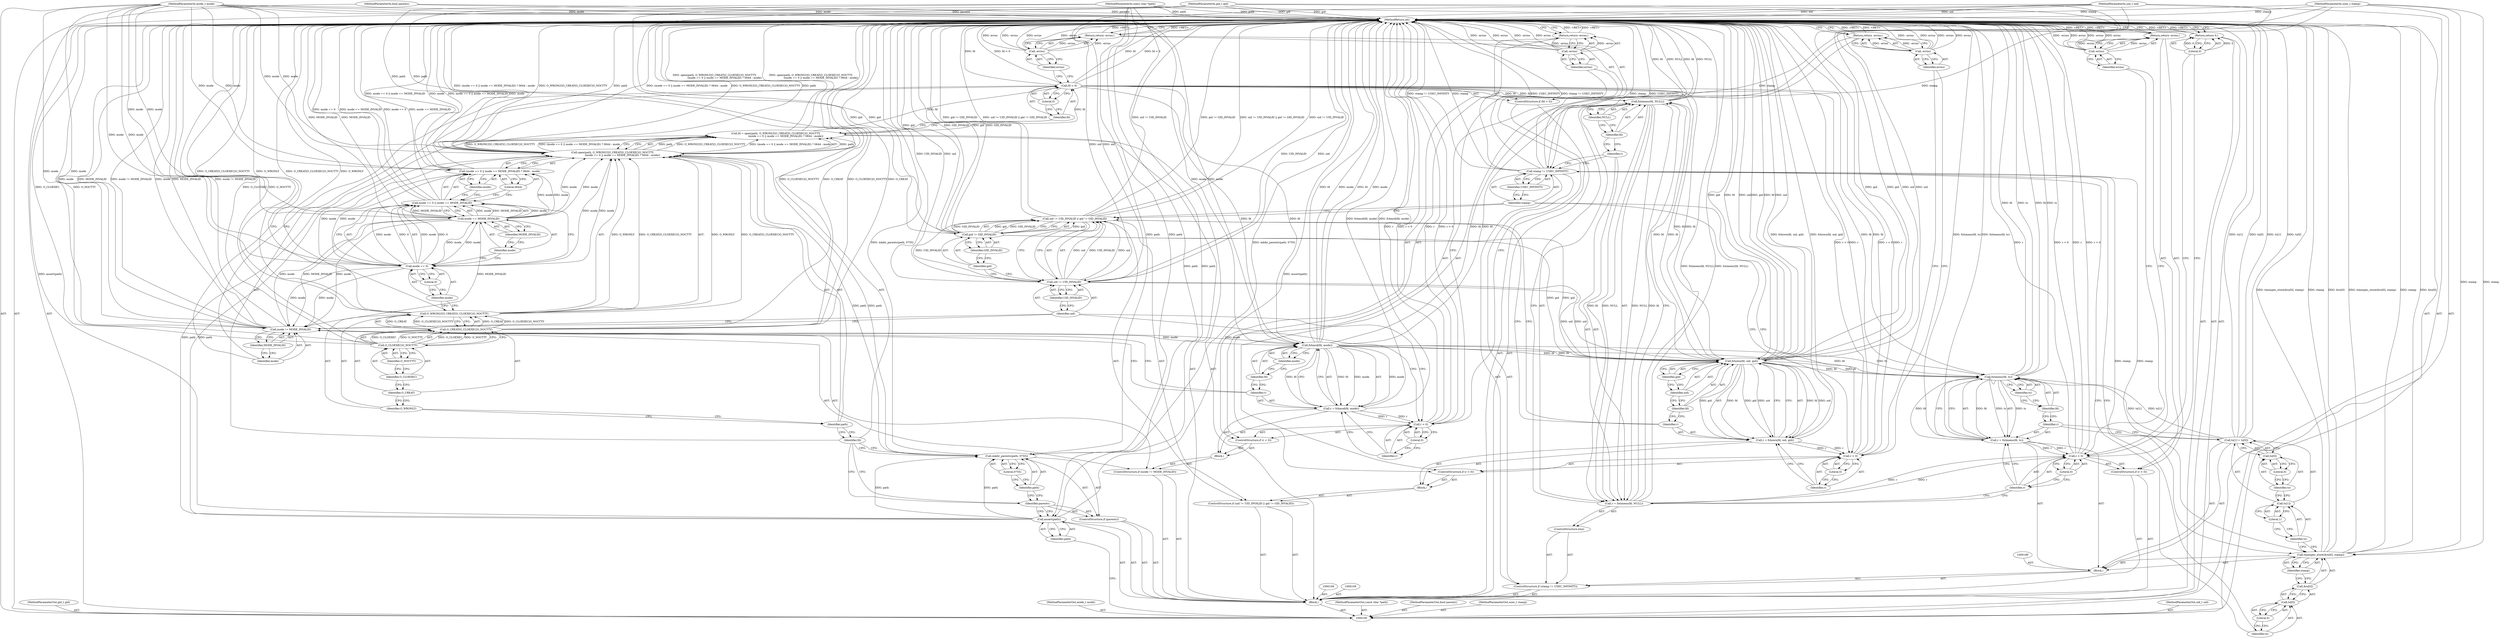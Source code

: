 digraph "0_systemd_06eeacb6fe029804f296b065b3ce91e796e1cd0e" {
"1000223" [label="(MethodReturn,int)"];
"1000101" [label="(MethodParameterIn,const char *path)"];
"1000321" [label="(MethodParameterOut,const char *path)"];
"1000102" [label="(MethodParameterIn,bool parents)"];
"1000322" [label="(MethodParameterOut,bool parents)"];
"1000103" [label="(MethodParameterIn,usec_t stamp)"];
"1000323" [label="(MethodParameterOut,usec_t stamp)"];
"1000104" [label="(MethodParameterIn,uid_t uid)"];
"1000324" [label="(MethodParameterOut,uid_t uid)"];
"1000105" [label="(MethodParameterIn,gid_t gid)"];
"1000325" [label="(MethodParameterOut,gid_t gid)"];
"1000106" [label="(MethodParameterIn,mode_t mode)"];
"1000326" [label="(MethodParameterOut,mode_t mode)"];
"1000107" [label="(Block,)"];
"1000119" [label="(Call,open(path, O_WRONLY|O_CREAT|O_CLOEXEC|O_NOCTTY,\n                        (mode == 0 || mode == MODE_INVALID) ? 0644 : mode))"];
"1000120" [label="(Identifier,path)"];
"1000121" [label="(Call,O_WRONLY|O_CREAT|O_CLOEXEC|O_NOCTTY)"];
"1000122" [label="(Identifier,O_WRONLY)"];
"1000123" [label="(Call,O_CREAT|O_CLOEXEC|O_NOCTTY)"];
"1000124" [label="(Identifier,O_CREAT)"];
"1000125" [label="(Call,O_CLOEXEC|O_NOCTTY)"];
"1000126" [label="(Identifier,O_CLOEXEC)"];
"1000127" [label="(Identifier,O_NOCTTY)"];
"1000117" [label="(Call,fd = open(path, O_WRONLY|O_CREAT|O_CLOEXEC|O_NOCTTY,\n                        (mode == 0 || mode == MODE_INVALID) ? 0644 : mode))"];
"1000118" [label="(Identifier,fd)"];
"1000128" [label="(Call,(mode == 0 || mode == MODE_INVALID) ? 0644 : mode)"];
"1000129" [label="(Call,mode == 0 || mode == MODE_INVALID)"];
"1000130" [label="(Call,mode == 0)"];
"1000131" [label="(Identifier,mode)"];
"1000132" [label="(Literal,0)"];
"1000133" [label="(Call,mode == MODE_INVALID)"];
"1000134" [label="(Identifier,mode)"];
"1000135" [label="(Identifier,MODE_INVALID)"];
"1000136" [label="(Literal,0644)"];
"1000137" [label="(Identifier,mode)"];
"1000139" [label="(Call,fd < 0)"];
"1000140" [label="(Identifier,fd)"];
"1000141" [label="(Literal,0)"];
"1000138" [label="(ControlStructure,if (fd < 0))"];
"1000142" [label="(Return,return -errno;)"];
"1000143" [label="(Call,-errno)"];
"1000144" [label="(Identifier,errno)"];
"1000146" [label="(Call,mode != MODE_INVALID)"];
"1000147" [label="(Identifier,mode)"];
"1000148" [label="(Identifier,MODE_INVALID)"];
"1000149" [label="(Block,)"];
"1000145" [label="(ControlStructure,if (mode != MODE_INVALID))"];
"1000150" [label="(Call,r = fchmod(fd, mode))"];
"1000151" [label="(Identifier,r)"];
"1000152" [label="(Call,fchmod(fd, mode))"];
"1000153" [label="(Identifier,fd)"];
"1000154" [label="(Identifier,mode)"];
"1000155" [label="(ControlStructure,if (r < 0))"];
"1000156" [label="(Call,r < 0)"];
"1000157" [label="(Identifier,r)"];
"1000158" [label="(Literal,0)"];
"1000159" [label="(Return,return -errno;)"];
"1000160" [label="(Call,-errno)"];
"1000161" [label="(Identifier,errno)"];
"1000163" [label="(Call,uid != UID_INVALID || gid != GID_INVALID)"];
"1000164" [label="(Call,uid != UID_INVALID)"];
"1000165" [label="(Identifier,uid)"];
"1000166" [label="(Identifier,UID_INVALID)"];
"1000167" [label="(Call,gid != GID_INVALID)"];
"1000168" [label="(Identifier,gid)"];
"1000169" [label="(Identifier,GID_INVALID)"];
"1000170" [label="(Block,)"];
"1000162" [label="(ControlStructure,if (uid != UID_INVALID || gid != GID_INVALID))"];
"1000171" [label="(Call,r = fchown(fd, uid, gid))"];
"1000172" [label="(Identifier,r)"];
"1000173" [label="(Call,fchown(fd, uid, gid))"];
"1000174" [label="(Identifier,fd)"];
"1000175" [label="(Identifier,uid)"];
"1000176" [label="(Identifier,gid)"];
"1000177" [label="(ControlStructure,if (r < 0))"];
"1000178" [label="(Call,r < 0)"];
"1000179" [label="(Identifier,r)"];
"1000180" [label="(Literal,0)"];
"1000181" [label="(Return,return -errno;)"];
"1000182" [label="(Call,-errno)"];
"1000183" [label="(Identifier,errno)"];
"1000185" [label="(Call,stamp != USEC_INFINITY)"];
"1000186" [label="(Identifier,stamp)"];
"1000187" [label="(Identifier,USEC_INFINITY)"];
"1000184" [label="(ControlStructure,if (stamp != USEC_INFINITY))"];
"1000188" [label="(Block,)"];
"1000190" [label="(Call,timespec_store(&ts[0], stamp))"];
"1000191" [label="(Call,&ts[0])"];
"1000192" [label="(Call,ts[0])"];
"1000193" [label="(Identifier,ts)"];
"1000194" [label="(Literal,0)"];
"1000195" [label="(Identifier,stamp)"];
"1000196" [label="(Call,ts[1] = ts[0])"];
"1000197" [label="(Call,ts[1])"];
"1000198" [label="(Identifier,ts)"];
"1000199" [label="(Literal,1)"];
"1000200" [label="(Call,ts[0])"];
"1000201" [label="(Identifier,ts)"];
"1000202" [label="(Literal,0)"];
"1000203" [label="(Call,r = futimens(fd, ts))"];
"1000204" [label="(Identifier,r)"];
"1000205" [label="(Call,futimens(fd, ts))"];
"1000206" [label="(Identifier,fd)"];
"1000207" [label="(Identifier,ts)"];
"1000208" [label="(ControlStructure,else)"];
"1000209" [label="(Call,r = futimens(fd, NULL))"];
"1000210" [label="(Identifier,r)"];
"1000211" [label="(Call,futimens(fd, NULL))"];
"1000212" [label="(Identifier,fd)"];
"1000213" [label="(Identifier,NULL)"];
"1000215" [label="(Call,r < 0)"];
"1000216" [label="(Identifier,r)"];
"1000217" [label="(Literal,0)"];
"1000214" [label="(ControlStructure,if (r < 0))"];
"1000218" [label="(Return,return -errno;)"];
"1000219" [label="(Call,-errno)"];
"1000220" [label="(Identifier,errno)"];
"1000222" [label="(Literal,0)"];
"1000221" [label="(Return,return 0;)"];
"1000111" [label="(Identifier,path)"];
"1000110" [label="(Call,assert(path))"];
"1000113" [label="(Identifier,parents)"];
"1000112" [label="(ControlStructure,if (parents))"];
"1000114" [label="(Call,mkdir_parents(path, 0755))"];
"1000115" [label="(Identifier,path)"];
"1000116" [label="(Literal,0755)"];
"1000223" -> "1000100"  [label="AST: "];
"1000223" -> "1000142"  [label="CFG: "];
"1000223" -> "1000159"  [label="CFG: "];
"1000223" -> "1000181"  [label="CFG: "];
"1000223" -> "1000218"  [label="CFG: "];
"1000223" -> "1000221"  [label="CFG: "];
"1000218" -> "1000223"  [label="DDG: <RET>"];
"1000142" -> "1000223"  [label="DDG: <RET>"];
"1000181" -> "1000223"  [label="DDG: <RET>"];
"1000185" -> "1000223"  [label="DDG: USEC_INFINITY"];
"1000185" -> "1000223"  [label="DDG: stamp != USEC_INFINITY"];
"1000185" -> "1000223"  [label="DDG: stamp"];
"1000123" -> "1000223"  [label="DDG: O_CLOEXEC|O_NOCTTY"];
"1000123" -> "1000223"  [label="DDG: O_CREAT"];
"1000196" -> "1000223"  [label="DDG: ts[1]"];
"1000196" -> "1000223"  [label="DDG: ts[0]"];
"1000182" -> "1000223"  [label="DDG: -errno"];
"1000182" -> "1000223"  [label="DDG: errno"];
"1000178" -> "1000223"  [label="DDG: r < 0"];
"1000178" -> "1000223"  [label="DDG: r"];
"1000167" -> "1000223"  [label="DDG: gid"];
"1000167" -> "1000223"  [label="DDG: GID_INVALID"];
"1000129" -> "1000223"  [label="DDG: mode == 0"];
"1000129" -> "1000223"  [label="DDG: mode == MODE_INVALID"];
"1000163" -> "1000223"  [label="DDG: uid != UID_INVALID"];
"1000163" -> "1000223"  [label="DDG: gid != GID_INVALID"];
"1000163" -> "1000223"  [label="DDG: uid != UID_INVALID || gid != GID_INVALID"];
"1000125" -> "1000223"  [label="DDG: O_CLOEXEC"];
"1000125" -> "1000223"  [label="DDG: O_NOCTTY"];
"1000190" -> "1000223"  [label="DDG: timespec_store(&ts[0], stamp)"];
"1000190" -> "1000223"  [label="DDG: stamp"];
"1000190" -> "1000223"  [label="DDG: &ts[0]"];
"1000215" -> "1000223"  [label="DDG: r"];
"1000215" -> "1000223"  [label="DDG: r < 0"];
"1000156" -> "1000223"  [label="DDG: r"];
"1000156" -> "1000223"  [label="DDG: r < 0"];
"1000104" -> "1000223"  [label="DDG: uid"];
"1000105" -> "1000223"  [label="DDG: gid"];
"1000219" -> "1000223"  [label="DDG: -errno"];
"1000219" -> "1000223"  [label="DDG: errno"];
"1000114" -> "1000223"  [label="DDG: mkdir_parents(path, 0755)"];
"1000160" -> "1000223"  [label="DDG: -errno"];
"1000160" -> "1000223"  [label="DDG: errno"];
"1000205" -> "1000223"  [label="DDG: fd"];
"1000205" -> "1000223"  [label="DDG: ts"];
"1000121" -> "1000223"  [label="DDG: O_CREAT|O_CLOEXEC|O_NOCTTY"];
"1000121" -> "1000223"  [label="DDG: O_WRONLY"];
"1000139" -> "1000223"  [label="DDG: fd < 0"];
"1000139" -> "1000223"  [label="DDG: fd"];
"1000164" -> "1000223"  [label="DDG: UID_INVALID"];
"1000164" -> "1000223"  [label="DDG: uid"];
"1000150" -> "1000223"  [label="DDG: fchmod(fd, mode)"];
"1000128" -> "1000223"  [label="DDG: mode == 0 || mode == MODE_INVALID"];
"1000128" -> "1000223"  [label="DDG: mode"];
"1000103" -> "1000223"  [label="DDG: stamp"];
"1000143" -> "1000223"  [label="DDG: errno"];
"1000143" -> "1000223"  [label="DDG: -errno"];
"1000119" -> "1000223"  [label="DDG: O_WRONLY|O_CREAT|O_CLOEXEC|O_NOCTTY"];
"1000119" -> "1000223"  [label="DDG: path"];
"1000119" -> "1000223"  [label="DDG: (mode == 0 || mode == MODE_INVALID) ? 0644 : mode"];
"1000146" -> "1000223"  [label="DDG: MODE_INVALID"];
"1000146" -> "1000223"  [label="DDG: mode != MODE_INVALID"];
"1000146" -> "1000223"  [label="DDG: mode"];
"1000173" -> "1000223"  [label="DDG: gid"];
"1000173" -> "1000223"  [label="DDG: fd"];
"1000173" -> "1000223"  [label="DDG: uid"];
"1000152" -> "1000223"  [label="DDG: fd"];
"1000152" -> "1000223"  [label="DDG: mode"];
"1000102" -> "1000223"  [label="DDG: parents"];
"1000211" -> "1000223"  [label="DDG: fd"];
"1000211" -> "1000223"  [label="DDG: NULL"];
"1000133" -> "1000223"  [label="DDG: MODE_INVALID"];
"1000101" -> "1000223"  [label="DDG: path"];
"1000209" -> "1000223"  [label="DDG: futimens(fd, NULL)"];
"1000110" -> "1000223"  [label="DDG: assert(path)"];
"1000171" -> "1000223"  [label="DDG: fchown(fd, uid, gid)"];
"1000203" -> "1000223"  [label="DDG: futimens(fd, ts)"];
"1000117" -> "1000223"  [label="DDG: open(path, O_WRONLY|O_CREAT|O_CLOEXEC|O_NOCTTY,\n                        (mode == 0 || mode == MODE_INVALID) ? 0644 : mode)"];
"1000106" -> "1000223"  [label="DDG: mode"];
"1000221" -> "1000223"  [label="DDG: <RET>"];
"1000159" -> "1000223"  [label="DDG: <RET>"];
"1000101" -> "1000100"  [label="AST: "];
"1000101" -> "1000223"  [label="DDG: path"];
"1000101" -> "1000110"  [label="DDG: path"];
"1000101" -> "1000114"  [label="DDG: path"];
"1000101" -> "1000119"  [label="DDG: path"];
"1000321" -> "1000100"  [label="AST: "];
"1000102" -> "1000100"  [label="AST: "];
"1000102" -> "1000223"  [label="DDG: parents"];
"1000322" -> "1000100"  [label="AST: "];
"1000103" -> "1000100"  [label="AST: "];
"1000103" -> "1000223"  [label="DDG: stamp"];
"1000103" -> "1000185"  [label="DDG: stamp"];
"1000103" -> "1000190"  [label="DDG: stamp"];
"1000323" -> "1000100"  [label="AST: "];
"1000104" -> "1000100"  [label="AST: "];
"1000104" -> "1000223"  [label="DDG: uid"];
"1000104" -> "1000164"  [label="DDG: uid"];
"1000104" -> "1000173"  [label="DDG: uid"];
"1000324" -> "1000100"  [label="AST: "];
"1000105" -> "1000100"  [label="AST: "];
"1000105" -> "1000223"  [label="DDG: gid"];
"1000105" -> "1000167"  [label="DDG: gid"];
"1000105" -> "1000173"  [label="DDG: gid"];
"1000325" -> "1000100"  [label="AST: "];
"1000106" -> "1000100"  [label="AST: "];
"1000106" -> "1000223"  [label="DDG: mode"];
"1000106" -> "1000119"  [label="DDG: mode"];
"1000106" -> "1000130"  [label="DDG: mode"];
"1000106" -> "1000133"  [label="DDG: mode"];
"1000106" -> "1000128"  [label="DDG: mode"];
"1000106" -> "1000146"  [label="DDG: mode"];
"1000106" -> "1000152"  [label="DDG: mode"];
"1000326" -> "1000100"  [label="AST: "];
"1000107" -> "1000100"  [label="AST: "];
"1000108" -> "1000107"  [label="AST: "];
"1000109" -> "1000107"  [label="AST: "];
"1000110" -> "1000107"  [label="AST: "];
"1000112" -> "1000107"  [label="AST: "];
"1000117" -> "1000107"  [label="AST: "];
"1000138" -> "1000107"  [label="AST: "];
"1000145" -> "1000107"  [label="AST: "];
"1000162" -> "1000107"  [label="AST: "];
"1000184" -> "1000107"  [label="AST: "];
"1000214" -> "1000107"  [label="AST: "];
"1000221" -> "1000107"  [label="AST: "];
"1000119" -> "1000117"  [label="AST: "];
"1000119" -> "1000128"  [label="CFG: "];
"1000120" -> "1000119"  [label="AST: "];
"1000121" -> "1000119"  [label="AST: "];
"1000128" -> "1000119"  [label="AST: "];
"1000117" -> "1000119"  [label="CFG: "];
"1000119" -> "1000223"  [label="DDG: O_WRONLY|O_CREAT|O_CLOEXEC|O_NOCTTY"];
"1000119" -> "1000223"  [label="DDG: path"];
"1000119" -> "1000223"  [label="DDG: (mode == 0 || mode == MODE_INVALID) ? 0644 : mode"];
"1000119" -> "1000117"  [label="DDG: path"];
"1000119" -> "1000117"  [label="DDG: O_WRONLY|O_CREAT|O_CLOEXEC|O_NOCTTY"];
"1000119" -> "1000117"  [label="DDG: (mode == 0 || mode == MODE_INVALID) ? 0644 : mode"];
"1000114" -> "1000119"  [label="DDG: path"];
"1000110" -> "1000119"  [label="DDG: path"];
"1000101" -> "1000119"  [label="DDG: path"];
"1000121" -> "1000119"  [label="DDG: O_WRONLY"];
"1000121" -> "1000119"  [label="DDG: O_CREAT|O_CLOEXEC|O_NOCTTY"];
"1000133" -> "1000119"  [label="DDG: mode"];
"1000130" -> "1000119"  [label="DDG: mode"];
"1000106" -> "1000119"  [label="DDG: mode"];
"1000120" -> "1000119"  [label="AST: "];
"1000120" -> "1000118"  [label="CFG: "];
"1000122" -> "1000120"  [label="CFG: "];
"1000121" -> "1000119"  [label="AST: "];
"1000121" -> "1000123"  [label="CFG: "];
"1000122" -> "1000121"  [label="AST: "];
"1000123" -> "1000121"  [label="AST: "];
"1000131" -> "1000121"  [label="CFG: "];
"1000121" -> "1000223"  [label="DDG: O_CREAT|O_CLOEXEC|O_NOCTTY"];
"1000121" -> "1000223"  [label="DDG: O_WRONLY"];
"1000121" -> "1000119"  [label="DDG: O_WRONLY"];
"1000121" -> "1000119"  [label="DDG: O_CREAT|O_CLOEXEC|O_NOCTTY"];
"1000123" -> "1000121"  [label="DDG: O_CREAT"];
"1000123" -> "1000121"  [label="DDG: O_CLOEXEC|O_NOCTTY"];
"1000122" -> "1000121"  [label="AST: "];
"1000122" -> "1000120"  [label="CFG: "];
"1000124" -> "1000122"  [label="CFG: "];
"1000123" -> "1000121"  [label="AST: "];
"1000123" -> "1000125"  [label="CFG: "];
"1000124" -> "1000123"  [label="AST: "];
"1000125" -> "1000123"  [label="AST: "];
"1000121" -> "1000123"  [label="CFG: "];
"1000123" -> "1000223"  [label="DDG: O_CLOEXEC|O_NOCTTY"];
"1000123" -> "1000223"  [label="DDG: O_CREAT"];
"1000123" -> "1000121"  [label="DDG: O_CREAT"];
"1000123" -> "1000121"  [label="DDG: O_CLOEXEC|O_NOCTTY"];
"1000125" -> "1000123"  [label="DDG: O_CLOEXEC"];
"1000125" -> "1000123"  [label="DDG: O_NOCTTY"];
"1000124" -> "1000123"  [label="AST: "];
"1000124" -> "1000122"  [label="CFG: "];
"1000126" -> "1000124"  [label="CFG: "];
"1000125" -> "1000123"  [label="AST: "];
"1000125" -> "1000127"  [label="CFG: "];
"1000126" -> "1000125"  [label="AST: "];
"1000127" -> "1000125"  [label="AST: "];
"1000123" -> "1000125"  [label="CFG: "];
"1000125" -> "1000223"  [label="DDG: O_CLOEXEC"];
"1000125" -> "1000223"  [label="DDG: O_NOCTTY"];
"1000125" -> "1000123"  [label="DDG: O_CLOEXEC"];
"1000125" -> "1000123"  [label="DDG: O_NOCTTY"];
"1000126" -> "1000125"  [label="AST: "];
"1000126" -> "1000124"  [label="CFG: "];
"1000127" -> "1000126"  [label="CFG: "];
"1000127" -> "1000125"  [label="AST: "];
"1000127" -> "1000126"  [label="CFG: "];
"1000125" -> "1000127"  [label="CFG: "];
"1000117" -> "1000107"  [label="AST: "];
"1000117" -> "1000119"  [label="CFG: "];
"1000118" -> "1000117"  [label="AST: "];
"1000119" -> "1000117"  [label="AST: "];
"1000140" -> "1000117"  [label="CFG: "];
"1000117" -> "1000223"  [label="DDG: open(path, O_WRONLY|O_CREAT|O_CLOEXEC|O_NOCTTY,\n                        (mode == 0 || mode == MODE_INVALID) ? 0644 : mode)"];
"1000119" -> "1000117"  [label="DDG: path"];
"1000119" -> "1000117"  [label="DDG: O_WRONLY|O_CREAT|O_CLOEXEC|O_NOCTTY"];
"1000119" -> "1000117"  [label="DDG: (mode == 0 || mode == MODE_INVALID) ? 0644 : mode"];
"1000117" -> "1000139"  [label="DDG: fd"];
"1000118" -> "1000117"  [label="AST: "];
"1000118" -> "1000114"  [label="CFG: "];
"1000118" -> "1000113"  [label="CFG: "];
"1000120" -> "1000118"  [label="CFG: "];
"1000128" -> "1000119"  [label="AST: "];
"1000128" -> "1000136"  [label="CFG: "];
"1000128" -> "1000137"  [label="CFG: "];
"1000129" -> "1000128"  [label="AST: "];
"1000136" -> "1000128"  [label="AST: "];
"1000137" -> "1000128"  [label="AST: "];
"1000119" -> "1000128"  [label="CFG: "];
"1000128" -> "1000223"  [label="DDG: mode == 0 || mode == MODE_INVALID"];
"1000128" -> "1000223"  [label="DDG: mode"];
"1000133" -> "1000128"  [label="DDG: mode"];
"1000130" -> "1000128"  [label="DDG: mode"];
"1000106" -> "1000128"  [label="DDG: mode"];
"1000129" -> "1000128"  [label="AST: "];
"1000129" -> "1000130"  [label="CFG: "];
"1000129" -> "1000133"  [label="CFG: "];
"1000130" -> "1000129"  [label="AST: "];
"1000133" -> "1000129"  [label="AST: "];
"1000136" -> "1000129"  [label="CFG: "];
"1000137" -> "1000129"  [label="CFG: "];
"1000129" -> "1000223"  [label="DDG: mode == 0"];
"1000129" -> "1000223"  [label="DDG: mode == MODE_INVALID"];
"1000130" -> "1000129"  [label="DDG: mode"];
"1000130" -> "1000129"  [label="DDG: 0"];
"1000133" -> "1000129"  [label="DDG: mode"];
"1000133" -> "1000129"  [label="DDG: MODE_INVALID"];
"1000130" -> "1000129"  [label="AST: "];
"1000130" -> "1000132"  [label="CFG: "];
"1000131" -> "1000130"  [label="AST: "];
"1000132" -> "1000130"  [label="AST: "];
"1000134" -> "1000130"  [label="CFG: "];
"1000129" -> "1000130"  [label="CFG: "];
"1000130" -> "1000119"  [label="DDG: mode"];
"1000130" -> "1000129"  [label="DDG: mode"];
"1000130" -> "1000129"  [label="DDG: 0"];
"1000106" -> "1000130"  [label="DDG: mode"];
"1000130" -> "1000133"  [label="DDG: mode"];
"1000130" -> "1000128"  [label="DDG: mode"];
"1000130" -> "1000146"  [label="DDG: mode"];
"1000131" -> "1000130"  [label="AST: "];
"1000131" -> "1000121"  [label="CFG: "];
"1000132" -> "1000131"  [label="CFG: "];
"1000132" -> "1000130"  [label="AST: "];
"1000132" -> "1000131"  [label="CFG: "];
"1000130" -> "1000132"  [label="CFG: "];
"1000133" -> "1000129"  [label="AST: "];
"1000133" -> "1000135"  [label="CFG: "];
"1000134" -> "1000133"  [label="AST: "];
"1000135" -> "1000133"  [label="AST: "];
"1000129" -> "1000133"  [label="CFG: "];
"1000133" -> "1000223"  [label="DDG: MODE_INVALID"];
"1000133" -> "1000119"  [label="DDG: mode"];
"1000133" -> "1000129"  [label="DDG: mode"];
"1000133" -> "1000129"  [label="DDG: MODE_INVALID"];
"1000130" -> "1000133"  [label="DDG: mode"];
"1000106" -> "1000133"  [label="DDG: mode"];
"1000133" -> "1000128"  [label="DDG: mode"];
"1000133" -> "1000146"  [label="DDG: mode"];
"1000133" -> "1000146"  [label="DDG: MODE_INVALID"];
"1000134" -> "1000133"  [label="AST: "];
"1000134" -> "1000130"  [label="CFG: "];
"1000135" -> "1000134"  [label="CFG: "];
"1000135" -> "1000133"  [label="AST: "];
"1000135" -> "1000134"  [label="CFG: "];
"1000133" -> "1000135"  [label="CFG: "];
"1000136" -> "1000128"  [label="AST: "];
"1000136" -> "1000129"  [label="CFG: "];
"1000128" -> "1000136"  [label="CFG: "];
"1000137" -> "1000128"  [label="AST: "];
"1000137" -> "1000129"  [label="CFG: "];
"1000128" -> "1000137"  [label="CFG: "];
"1000139" -> "1000138"  [label="AST: "];
"1000139" -> "1000141"  [label="CFG: "];
"1000140" -> "1000139"  [label="AST: "];
"1000141" -> "1000139"  [label="AST: "];
"1000144" -> "1000139"  [label="CFG: "];
"1000147" -> "1000139"  [label="CFG: "];
"1000139" -> "1000223"  [label="DDG: fd < 0"];
"1000139" -> "1000223"  [label="DDG: fd"];
"1000117" -> "1000139"  [label="DDG: fd"];
"1000139" -> "1000152"  [label="DDG: fd"];
"1000139" -> "1000173"  [label="DDG: fd"];
"1000139" -> "1000205"  [label="DDG: fd"];
"1000139" -> "1000211"  [label="DDG: fd"];
"1000140" -> "1000139"  [label="AST: "];
"1000140" -> "1000117"  [label="CFG: "];
"1000141" -> "1000140"  [label="CFG: "];
"1000141" -> "1000139"  [label="AST: "];
"1000141" -> "1000140"  [label="CFG: "];
"1000139" -> "1000141"  [label="CFG: "];
"1000138" -> "1000107"  [label="AST: "];
"1000139" -> "1000138"  [label="AST: "];
"1000142" -> "1000138"  [label="AST: "];
"1000142" -> "1000138"  [label="AST: "];
"1000142" -> "1000143"  [label="CFG: "];
"1000143" -> "1000142"  [label="AST: "];
"1000223" -> "1000142"  [label="CFG: "];
"1000142" -> "1000223"  [label="DDG: <RET>"];
"1000143" -> "1000142"  [label="DDG: -errno"];
"1000143" -> "1000142"  [label="AST: "];
"1000143" -> "1000144"  [label="CFG: "];
"1000144" -> "1000143"  [label="AST: "];
"1000142" -> "1000143"  [label="CFG: "];
"1000143" -> "1000223"  [label="DDG: errno"];
"1000143" -> "1000223"  [label="DDG: -errno"];
"1000143" -> "1000142"  [label="DDG: -errno"];
"1000144" -> "1000143"  [label="AST: "];
"1000144" -> "1000139"  [label="CFG: "];
"1000143" -> "1000144"  [label="CFG: "];
"1000146" -> "1000145"  [label="AST: "];
"1000146" -> "1000148"  [label="CFG: "];
"1000147" -> "1000146"  [label="AST: "];
"1000148" -> "1000146"  [label="AST: "];
"1000151" -> "1000146"  [label="CFG: "];
"1000165" -> "1000146"  [label="CFG: "];
"1000146" -> "1000223"  [label="DDG: MODE_INVALID"];
"1000146" -> "1000223"  [label="DDG: mode != MODE_INVALID"];
"1000146" -> "1000223"  [label="DDG: mode"];
"1000106" -> "1000146"  [label="DDG: mode"];
"1000133" -> "1000146"  [label="DDG: mode"];
"1000133" -> "1000146"  [label="DDG: MODE_INVALID"];
"1000130" -> "1000146"  [label="DDG: mode"];
"1000146" -> "1000152"  [label="DDG: mode"];
"1000147" -> "1000146"  [label="AST: "];
"1000147" -> "1000139"  [label="CFG: "];
"1000148" -> "1000147"  [label="CFG: "];
"1000148" -> "1000146"  [label="AST: "];
"1000148" -> "1000147"  [label="CFG: "];
"1000146" -> "1000148"  [label="CFG: "];
"1000149" -> "1000145"  [label="AST: "];
"1000150" -> "1000149"  [label="AST: "];
"1000155" -> "1000149"  [label="AST: "];
"1000145" -> "1000107"  [label="AST: "];
"1000146" -> "1000145"  [label="AST: "];
"1000149" -> "1000145"  [label="AST: "];
"1000150" -> "1000149"  [label="AST: "];
"1000150" -> "1000152"  [label="CFG: "];
"1000151" -> "1000150"  [label="AST: "];
"1000152" -> "1000150"  [label="AST: "];
"1000157" -> "1000150"  [label="CFG: "];
"1000150" -> "1000223"  [label="DDG: fchmod(fd, mode)"];
"1000152" -> "1000150"  [label="DDG: fd"];
"1000152" -> "1000150"  [label="DDG: mode"];
"1000150" -> "1000156"  [label="DDG: r"];
"1000151" -> "1000150"  [label="AST: "];
"1000151" -> "1000146"  [label="CFG: "];
"1000153" -> "1000151"  [label="CFG: "];
"1000152" -> "1000150"  [label="AST: "];
"1000152" -> "1000154"  [label="CFG: "];
"1000153" -> "1000152"  [label="AST: "];
"1000154" -> "1000152"  [label="AST: "];
"1000150" -> "1000152"  [label="CFG: "];
"1000152" -> "1000223"  [label="DDG: fd"];
"1000152" -> "1000223"  [label="DDG: mode"];
"1000152" -> "1000150"  [label="DDG: fd"];
"1000152" -> "1000150"  [label="DDG: mode"];
"1000139" -> "1000152"  [label="DDG: fd"];
"1000146" -> "1000152"  [label="DDG: mode"];
"1000106" -> "1000152"  [label="DDG: mode"];
"1000152" -> "1000173"  [label="DDG: fd"];
"1000152" -> "1000205"  [label="DDG: fd"];
"1000152" -> "1000211"  [label="DDG: fd"];
"1000153" -> "1000152"  [label="AST: "];
"1000153" -> "1000151"  [label="CFG: "];
"1000154" -> "1000153"  [label="CFG: "];
"1000154" -> "1000152"  [label="AST: "];
"1000154" -> "1000153"  [label="CFG: "];
"1000152" -> "1000154"  [label="CFG: "];
"1000155" -> "1000149"  [label="AST: "];
"1000156" -> "1000155"  [label="AST: "];
"1000159" -> "1000155"  [label="AST: "];
"1000156" -> "1000155"  [label="AST: "];
"1000156" -> "1000158"  [label="CFG: "];
"1000157" -> "1000156"  [label="AST: "];
"1000158" -> "1000156"  [label="AST: "];
"1000161" -> "1000156"  [label="CFG: "];
"1000165" -> "1000156"  [label="CFG: "];
"1000156" -> "1000223"  [label="DDG: r"];
"1000156" -> "1000223"  [label="DDG: r < 0"];
"1000150" -> "1000156"  [label="DDG: r"];
"1000157" -> "1000156"  [label="AST: "];
"1000157" -> "1000150"  [label="CFG: "];
"1000158" -> "1000157"  [label="CFG: "];
"1000158" -> "1000156"  [label="AST: "];
"1000158" -> "1000157"  [label="CFG: "];
"1000156" -> "1000158"  [label="CFG: "];
"1000159" -> "1000155"  [label="AST: "];
"1000159" -> "1000160"  [label="CFG: "];
"1000160" -> "1000159"  [label="AST: "];
"1000223" -> "1000159"  [label="CFG: "];
"1000159" -> "1000223"  [label="DDG: <RET>"];
"1000160" -> "1000159"  [label="DDG: -errno"];
"1000160" -> "1000159"  [label="AST: "];
"1000160" -> "1000161"  [label="CFG: "];
"1000161" -> "1000160"  [label="AST: "];
"1000159" -> "1000160"  [label="CFG: "];
"1000160" -> "1000223"  [label="DDG: -errno"];
"1000160" -> "1000223"  [label="DDG: errno"];
"1000160" -> "1000159"  [label="DDG: -errno"];
"1000161" -> "1000160"  [label="AST: "];
"1000161" -> "1000156"  [label="CFG: "];
"1000160" -> "1000161"  [label="CFG: "];
"1000163" -> "1000162"  [label="AST: "];
"1000163" -> "1000164"  [label="CFG: "];
"1000163" -> "1000167"  [label="CFG: "];
"1000164" -> "1000163"  [label="AST: "];
"1000167" -> "1000163"  [label="AST: "];
"1000172" -> "1000163"  [label="CFG: "];
"1000186" -> "1000163"  [label="CFG: "];
"1000163" -> "1000223"  [label="DDG: uid != UID_INVALID"];
"1000163" -> "1000223"  [label="DDG: gid != GID_INVALID"];
"1000163" -> "1000223"  [label="DDG: uid != UID_INVALID || gid != GID_INVALID"];
"1000164" -> "1000163"  [label="DDG: uid"];
"1000164" -> "1000163"  [label="DDG: UID_INVALID"];
"1000167" -> "1000163"  [label="DDG: gid"];
"1000167" -> "1000163"  [label="DDG: GID_INVALID"];
"1000164" -> "1000163"  [label="AST: "];
"1000164" -> "1000166"  [label="CFG: "];
"1000165" -> "1000164"  [label="AST: "];
"1000166" -> "1000164"  [label="AST: "];
"1000168" -> "1000164"  [label="CFG: "];
"1000163" -> "1000164"  [label="CFG: "];
"1000164" -> "1000223"  [label="DDG: UID_INVALID"];
"1000164" -> "1000223"  [label="DDG: uid"];
"1000164" -> "1000163"  [label="DDG: uid"];
"1000164" -> "1000163"  [label="DDG: UID_INVALID"];
"1000104" -> "1000164"  [label="DDG: uid"];
"1000164" -> "1000173"  [label="DDG: uid"];
"1000165" -> "1000164"  [label="AST: "];
"1000165" -> "1000156"  [label="CFG: "];
"1000165" -> "1000146"  [label="CFG: "];
"1000166" -> "1000165"  [label="CFG: "];
"1000166" -> "1000164"  [label="AST: "];
"1000166" -> "1000165"  [label="CFG: "];
"1000164" -> "1000166"  [label="CFG: "];
"1000167" -> "1000163"  [label="AST: "];
"1000167" -> "1000169"  [label="CFG: "];
"1000168" -> "1000167"  [label="AST: "];
"1000169" -> "1000167"  [label="AST: "];
"1000163" -> "1000167"  [label="CFG: "];
"1000167" -> "1000223"  [label="DDG: gid"];
"1000167" -> "1000223"  [label="DDG: GID_INVALID"];
"1000167" -> "1000163"  [label="DDG: gid"];
"1000167" -> "1000163"  [label="DDG: GID_INVALID"];
"1000105" -> "1000167"  [label="DDG: gid"];
"1000167" -> "1000173"  [label="DDG: gid"];
"1000168" -> "1000167"  [label="AST: "];
"1000168" -> "1000164"  [label="CFG: "];
"1000169" -> "1000168"  [label="CFG: "];
"1000169" -> "1000167"  [label="AST: "];
"1000169" -> "1000168"  [label="CFG: "];
"1000167" -> "1000169"  [label="CFG: "];
"1000170" -> "1000162"  [label="AST: "];
"1000171" -> "1000170"  [label="AST: "];
"1000177" -> "1000170"  [label="AST: "];
"1000162" -> "1000107"  [label="AST: "];
"1000163" -> "1000162"  [label="AST: "];
"1000170" -> "1000162"  [label="AST: "];
"1000171" -> "1000170"  [label="AST: "];
"1000171" -> "1000173"  [label="CFG: "];
"1000172" -> "1000171"  [label="AST: "];
"1000173" -> "1000171"  [label="AST: "];
"1000179" -> "1000171"  [label="CFG: "];
"1000171" -> "1000223"  [label="DDG: fchown(fd, uid, gid)"];
"1000173" -> "1000171"  [label="DDG: fd"];
"1000173" -> "1000171"  [label="DDG: uid"];
"1000173" -> "1000171"  [label="DDG: gid"];
"1000171" -> "1000178"  [label="DDG: r"];
"1000172" -> "1000171"  [label="AST: "];
"1000172" -> "1000163"  [label="CFG: "];
"1000174" -> "1000172"  [label="CFG: "];
"1000173" -> "1000171"  [label="AST: "];
"1000173" -> "1000176"  [label="CFG: "];
"1000174" -> "1000173"  [label="AST: "];
"1000175" -> "1000173"  [label="AST: "];
"1000176" -> "1000173"  [label="AST: "];
"1000171" -> "1000173"  [label="CFG: "];
"1000173" -> "1000223"  [label="DDG: gid"];
"1000173" -> "1000223"  [label="DDG: fd"];
"1000173" -> "1000223"  [label="DDG: uid"];
"1000173" -> "1000171"  [label="DDG: fd"];
"1000173" -> "1000171"  [label="DDG: uid"];
"1000173" -> "1000171"  [label="DDG: gid"];
"1000139" -> "1000173"  [label="DDG: fd"];
"1000152" -> "1000173"  [label="DDG: fd"];
"1000164" -> "1000173"  [label="DDG: uid"];
"1000104" -> "1000173"  [label="DDG: uid"];
"1000167" -> "1000173"  [label="DDG: gid"];
"1000105" -> "1000173"  [label="DDG: gid"];
"1000173" -> "1000205"  [label="DDG: fd"];
"1000173" -> "1000211"  [label="DDG: fd"];
"1000174" -> "1000173"  [label="AST: "];
"1000174" -> "1000172"  [label="CFG: "];
"1000175" -> "1000174"  [label="CFG: "];
"1000175" -> "1000173"  [label="AST: "];
"1000175" -> "1000174"  [label="CFG: "];
"1000176" -> "1000175"  [label="CFG: "];
"1000176" -> "1000173"  [label="AST: "];
"1000176" -> "1000175"  [label="CFG: "];
"1000173" -> "1000176"  [label="CFG: "];
"1000177" -> "1000170"  [label="AST: "];
"1000178" -> "1000177"  [label="AST: "];
"1000181" -> "1000177"  [label="AST: "];
"1000178" -> "1000177"  [label="AST: "];
"1000178" -> "1000180"  [label="CFG: "];
"1000179" -> "1000178"  [label="AST: "];
"1000180" -> "1000178"  [label="AST: "];
"1000183" -> "1000178"  [label="CFG: "];
"1000186" -> "1000178"  [label="CFG: "];
"1000178" -> "1000223"  [label="DDG: r < 0"];
"1000178" -> "1000223"  [label="DDG: r"];
"1000171" -> "1000178"  [label="DDG: r"];
"1000179" -> "1000178"  [label="AST: "];
"1000179" -> "1000171"  [label="CFG: "];
"1000180" -> "1000179"  [label="CFG: "];
"1000180" -> "1000178"  [label="AST: "];
"1000180" -> "1000179"  [label="CFG: "];
"1000178" -> "1000180"  [label="CFG: "];
"1000181" -> "1000177"  [label="AST: "];
"1000181" -> "1000182"  [label="CFG: "];
"1000182" -> "1000181"  [label="AST: "];
"1000223" -> "1000181"  [label="CFG: "];
"1000181" -> "1000223"  [label="DDG: <RET>"];
"1000182" -> "1000181"  [label="DDG: -errno"];
"1000182" -> "1000181"  [label="AST: "];
"1000182" -> "1000183"  [label="CFG: "];
"1000183" -> "1000182"  [label="AST: "];
"1000181" -> "1000182"  [label="CFG: "];
"1000182" -> "1000223"  [label="DDG: -errno"];
"1000182" -> "1000223"  [label="DDG: errno"];
"1000182" -> "1000181"  [label="DDG: -errno"];
"1000183" -> "1000182"  [label="AST: "];
"1000183" -> "1000178"  [label="CFG: "];
"1000182" -> "1000183"  [label="CFG: "];
"1000185" -> "1000184"  [label="AST: "];
"1000185" -> "1000187"  [label="CFG: "];
"1000186" -> "1000185"  [label="AST: "];
"1000187" -> "1000185"  [label="AST: "];
"1000193" -> "1000185"  [label="CFG: "];
"1000210" -> "1000185"  [label="CFG: "];
"1000185" -> "1000223"  [label="DDG: USEC_INFINITY"];
"1000185" -> "1000223"  [label="DDG: stamp != USEC_INFINITY"];
"1000185" -> "1000223"  [label="DDG: stamp"];
"1000103" -> "1000185"  [label="DDG: stamp"];
"1000185" -> "1000190"  [label="DDG: stamp"];
"1000186" -> "1000185"  [label="AST: "];
"1000186" -> "1000178"  [label="CFG: "];
"1000186" -> "1000163"  [label="CFG: "];
"1000187" -> "1000186"  [label="CFG: "];
"1000187" -> "1000185"  [label="AST: "];
"1000187" -> "1000186"  [label="CFG: "];
"1000185" -> "1000187"  [label="CFG: "];
"1000184" -> "1000107"  [label="AST: "];
"1000185" -> "1000184"  [label="AST: "];
"1000188" -> "1000184"  [label="AST: "];
"1000208" -> "1000184"  [label="AST: "];
"1000188" -> "1000184"  [label="AST: "];
"1000189" -> "1000188"  [label="AST: "];
"1000190" -> "1000188"  [label="AST: "];
"1000196" -> "1000188"  [label="AST: "];
"1000203" -> "1000188"  [label="AST: "];
"1000190" -> "1000188"  [label="AST: "];
"1000190" -> "1000195"  [label="CFG: "];
"1000191" -> "1000190"  [label="AST: "];
"1000195" -> "1000190"  [label="AST: "];
"1000198" -> "1000190"  [label="CFG: "];
"1000190" -> "1000223"  [label="DDG: timespec_store(&ts[0], stamp)"];
"1000190" -> "1000223"  [label="DDG: stamp"];
"1000190" -> "1000223"  [label="DDG: &ts[0]"];
"1000185" -> "1000190"  [label="DDG: stamp"];
"1000103" -> "1000190"  [label="DDG: stamp"];
"1000191" -> "1000190"  [label="AST: "];
"1000191" -> "1000192"  [label="CFG: "];
"1000192" -> "1000191"  [label="AST: "];
"1000195" -> "1000191"  [label="CFG: "];
"1000192" -> "1000191"  [label="AST: "];
"1000192" -> "1000194"  [label="CFG: "];
"1000193" -> "1000192"  [label="AST: "];
"1000194" -> "1000192"  [label="AST: "];
"1000191" -> "1000192"  [label="CFG: "];
"1000193" -> "1000192"  [label="AST: "];
"1000193" -> "1000185"  [label="CFG: "];
"1000194" -> "1000193"  [label="CFG: "];
"1000194" -> "1000192"  [label="AST: "];
"1000194" -> "1000193"  [label="CFG: "];
"1000192" -> "1000194"  [label="CFG: "];
"1000195" -> "1000190"  [label="AST: "];
"1000195" -> "1000191"  [label="CFG: "];
"1000190" -> "1000195"  [label="CFG: "];
"1000196" -> "1000188"  [label="AST: "];
"1000196" -> "1000200"  [label="CFG: "];
"1000197" -> "1000196"  [label="AST: "];
"1000200" -> "1000196"  [label="AST: "];
"1000204" -> "1000196"  [label="CFG: "];
"1000196" -> "1000223"  [label="DDG: ts[1]"];
"1000196" -> "1000223"  [label="DDG: ts[0]"];
"1000196" -> "1000205"  [label="DDG: ts[1]"];
"1000197" -> "1000196"  [label="AST: "];
"1000197" -> "1000199"  [label="CFG: "];
"1000198" -> "1000197"  [label="AST: "];
"1000199" -> "1000197"  [label="AST: "];
"1000201" -> "1000197"  [label="CFG: "];
"1000198" -> "1000197"  [label="AST: "];
"1000198" -> "1000190"  [label="CFG: "];
"1000199" -> "1000198"  [label="CFG: "];
"1000199" -> "1000197"  [label="AST: "];
"1000199" -> "1000198"  [label="CFG: "];
"1000197" -> "1000199"  [label="CFG: "];
"1000200" -> "1000196"  [label="AST: "];
"1000200" -> "1000202"  [label="CFG: "];
"1000201" -> "1000200"  [label="AST: "];
"1000202" -> "1000200"  [label="AST: "];
"1000196" -> "1000200"  [label="CFG: "];
"1000201" -> "1000200"  [label="AST: "];
"1000201" -> "1000197"  [label="CFG: "];
"1000202" -> "1000201"  [label="CFG: "];
"1000202" -> "1000200"  [label="AST: "];
"1000202" -> "1000201"  [label="CFG: "];
"1000200" -> "1000202"  [label="CFG: "];
"1000203" -> "1000188"  [label="AST: "];
"1000203" -> "1000205"  [label="CFG: "];
"1000204" -> "1000203"  [label="AST: "];
"1000205" -> "1000203"  [label="AST: "];
"1000216" -> "1000203"  [label="CFG: "];
"1000203" -> "1000223"  [label="DDG: futimens(fd, ts)"];
"1000205" -> "1000203"  [label="DDG: fd"];
"1000205" -> "1000203"  [label="DDG: ts"];
"1000203" -> "1000215"  [label="DDG: r"];
"1000204" -> "1000203"  [label="AST: "];
"1000204" -> "1000196"  [label="CFG: "];
"1000206" -> "1000204"  [label="CFG: "];
"1000205" -> "1000203"  [label="AST: "];
"1000205" -> "1000207"  [label="CFG: "];
"1000206" -> "1000205"  [label="AST: "];
"1000207" -> "1000205"  [label="AST: "];
"1000203" -> "1000205"  [label="CFG: "];
"1000205" -> "1000223"  [label="DDG: fd"];
"1000205" -> "1000223"  [label="DDG: ts"];
"1000205" -> "1000203"  [label="DDG: fd"];
"1000205" -> "1000203"  [label="DDG: ts"];
"1000139" -> "1000205"  [label="DDG: fd"];
"1000152" -> "1000205"  [label="DDG: fd"];
"1000173" -> "1000205"  [label="DDG: fd"];
"1000196" -> "1000205"  [label="DDG: ts[1]"];
"1000206" -> "1000205"  [label="AST: "];
"1000206" -> "1000204"  [label="CFG: "];
"1000207" -> "1000206"  [label="CFG: "];
"1000207" -> "1000205"  [label="AST: "];
"1000207" -> "1000206"  [label="CFG: "];
"1000205" -> "1000207"  [label="CFG: "];
"1000208" -> "1000184"  [label="AST: "];
"1000209" -> "1000208"  [label="AST: "];
"1000209" -> "1000208"  [label="AST: "];
"1000209" -> "1000211"  [label="CFG: "];
"1000210" -> "1000209"  [label="AST: "];
"1000211" -> "1000209"  [label="AST: "];
"1000216" -> "1000209"  [label="CFG: "];
"1000209" -> "1000223"  [label="DDG: futimens(fd, NULL)"];
"1000211" -> "1000209"  [label="DDG: fd"];
"1000211" -> "1000209"  [label="DDG: NULL"];
"1000209" -> "1000215"  [label="DDG: r"];
"1000210" -> "1000209"  [label="AST: "];
"1000210" -> "1000185"  [label="CFG: "];
"1000212" -> "1000210"  [label="CFG: "];
"1000211" -> "1000209"  [label="AST: "];
"1000211" -> "1000213"  [label="CFG: "];
"1000212" -> "1000211"  [label="AST: "];
"1000213" -> "1000211"  [label="AST: "];
"1000209" -> "1000211"  [label="CFG: "];
"1000211" -> "1000223"  [label="DDG: fd"];
"1000211" -> "1000223"  [label="DDG: NULL"];
"1000211" -> "1000209"  [label="DDG: fd"];
"1000211" -> "1000209"  [label="DDG: NULL"];
"1000139" -> "1000211"  [label="DDG: fd"];
"1000152" -> "1000211"  [label="DDG: fd"];
"1000173" -> "1000211"  [label="DDG: fd"];
"1000212" -> "1000211"  [label="AST: "];
"1000212" -> "1000210"  [label="CFG: "];
"1000213" -> "1000212"  [label="CFG: "];
"1000213" -> "1000211"  [label="AST: "];
"1000213" -> "1000212"  [label="CFG: "];
"1000211" -> "1000213"  [label="CFG: "];
"1000215" -> "1000214"  [label="AST: "];
"1000215" -> "1000217"  [label="CFG: "];
"1000216" -> "1000215"  [label="AST: "];
"1000217" -> "1000215"  [label="AST: "];
"1000220" -> "1000215"  [label="CFG: "];
"1000222" -> "1000215"  [label="CFG: "];
"1000215" -> "1000223"  [label="DDG: r"];
"1000215" -> "1000223"  [label="DDG: r < 0"];
"1000209" -> "1000215"  [label="DDG: r"];
"1000203" -> "1000215"  [label="DDG: r"];
"1000216" -> "1000215"  [label="AST: "];
"1000216" -> "1000203"  [label="CFG: "];
"1000216" -> "1000209"  [label="CFG: "];
"1000217" -> "1000216"  [label="CFG: "];
"1000217" -> "1000215"  [label="AST: "];
"1000217" -> "1000216"  [label="CFG: "];
"1000215" -> "1000217"  [label="CFG: "];
"1000214" -> "1000107"  [label="AST: "];
"1000215" -> "1000214"  [label="AST: "];
"1000218" -> "1000214"  [label="AST: "];
"1000218" -> "1000214"  [label="AST: "];
"1000218" -> "1000219"  [label="CFG: "];
"1000219" -> "1000218"  [label="AST: "];
"1000223" -> "1000218"  [label="CFG: "];
"1000218" -> "1000223"  [label="DDG: <RET>"];
"1000219" -> "1000218"  [label="DDG: -errno"];
"1000219" -> "1000218"  [label="AST: "];
"1000219" -> "1000220"  [label="CFG: "];
"1000220" -> "1000219"  [label="AST: "];
"1000218" -> "1000219"  [label="CFG: "];
"1000219" -> "1000223"  [label="DDG: -errno"];
"1000219" -> "1000223"  [label="DDG: errno"];
"1000219" -> "1000218"  [label="DDG: -errno"];
"1000220" -> "1000219"  [label="AST: "];
"1000220" -> "1000215"  [label="CFG: "];
"1000219" -> "1000220"  [label="CFG: "];
"1000222" -> "1000221"  [label="AST: "];
"1000222" -> "1000215"  [label="CFG: "];
"1000221" -> "1000222"  [label="CFG: "];
"1000222" -> "1000221"  [label="DDG: 0"];
"1000221" -> "1000107"  [label="AST: "];
"1000221" -> "1000222"  [label="CFG: "];
"1000222" -> "1000221"  [label="AST: "];
"1000223" -> "1000221"  [label="CFG: "];
"1000221" -> "1000223"  [label="DDG: <RET>"];
"1000222" -> "1000221"  [label="DDG: 0"];
"1000111" -> "1000110"  [label="AST: "];
"1000111" -> "1000100"  [label="CFG: "];
"1000110" -> "1000111"  [label="CFG: "];
"1000110" -> "1000107"  [label="AST: "];
"1000110" -> "1000111"  [label="CFG: "];
"1000111" -> "1000110"  [label="AST: "];
"1000113" -> "1000110"  [label="CFG: "];
"1000110" -> "1000223"  [label="DDG: assert(path)"];
"1000101" -> "1000110"  [label="DDG: path"];
"1000110" -> "1000114"  [label="DDG: path"];
"1000110" -> "1000119"  [label="DDG: path"];
"1000113" -> "1000112"  [label="AST: "];
"1000113" -> "1000110"  [label="CFG: "];
"1000115" -> "1000113"  [label="CFG: "];
"1000118" -> "1000113"  [label="CFG: "];
"1000112" -> "1000107"  [label="AST: "];
"1000113" -> "1000112"  [label="AST: "];
"1000114" -> "1000112"  [label="AST: "];
"1000114" -> "1000112"  [label="AST: "];
"1000114" -> "1000116"  [label="CFG: "];
"1000115" -> "1000114"  [label="AST: "];
"1000116" -> "1000114"  [label="AST: "];
"1000118" -> "1000114"  [label="CFG: "];
"1000114" -> "1000223"  [label="DDG: mkdir_parents(path, 0755)"];
"1000110" -> "1000114"  [label="DDG: path"];
"1000101" -> "1000114"  [label="DDG: path"];
"1000114" -> "1000119"  [label="DDG: path"];
"1000115" -> "1000114"  [label="AST: "];
"1000115" -> "1000113"  [label="CFG: "];
"1000116" -> "1000115"  [label="CFG: "];
"1000116" -> "1000114"  [label="AST: "];
"1000116" -> "1000115"  [label="CFG: "];
"1000114" -> "1000116"  [label="CFG: "];
}
